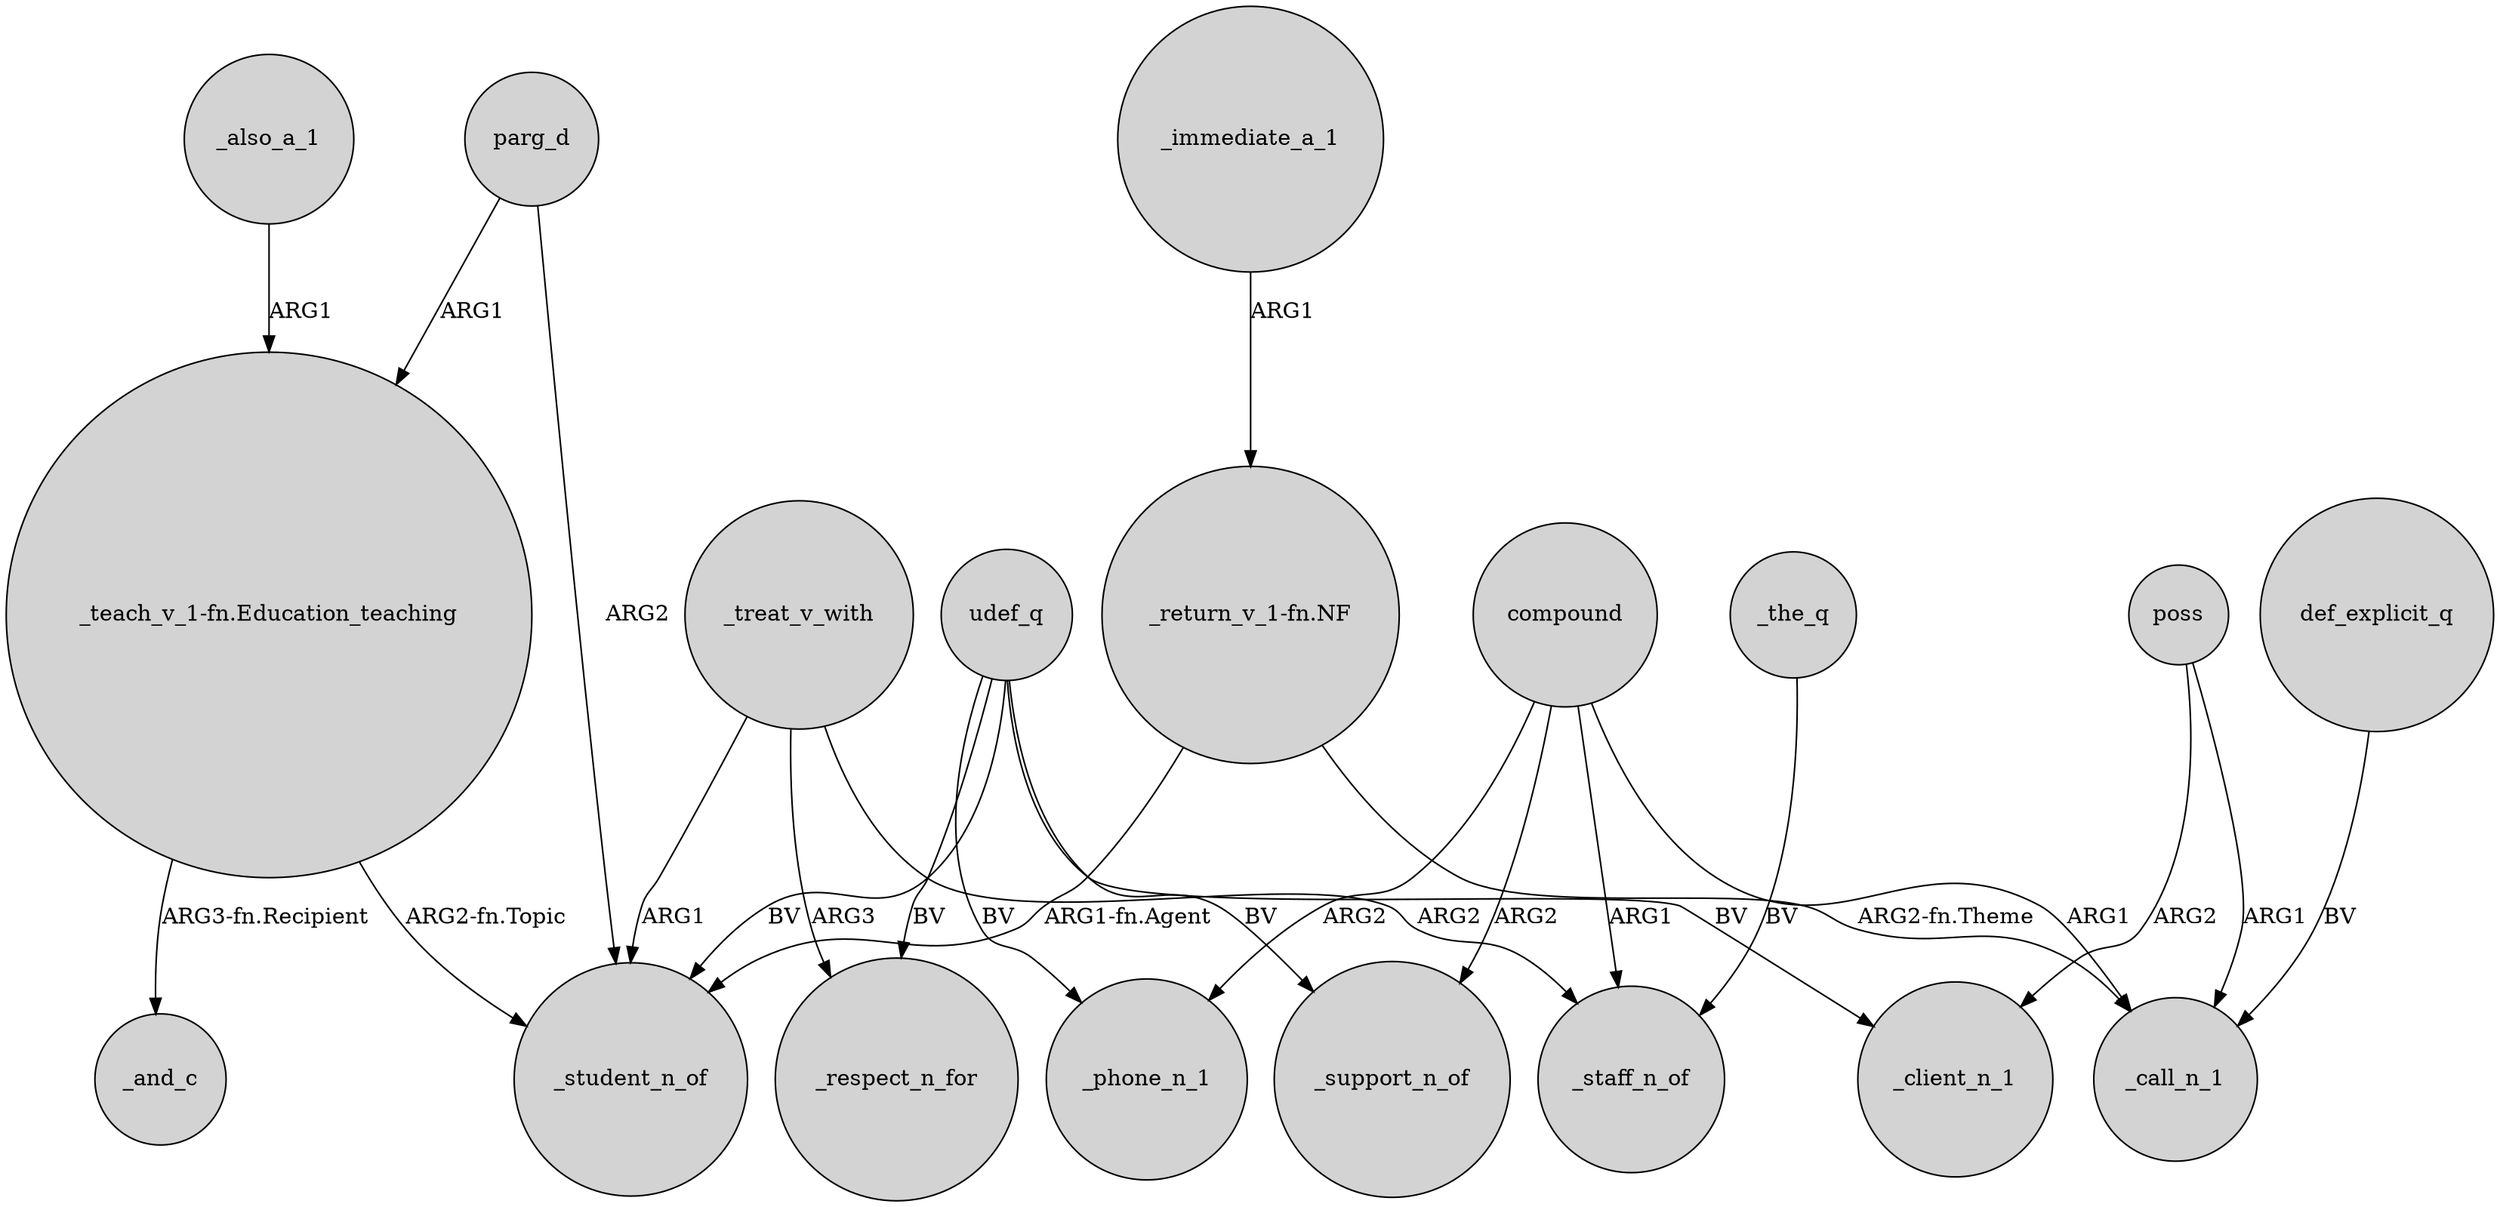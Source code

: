 digraph {
	node [shape=circle style=filled]
	"_teach_v_1-fn.Education_teaching" -> _and_c [label="ARG3-fn.Recipient"]
	"_teach_v_1-fn.Education_teaching" -> _student_n_of [label="ARG2-fn.Topic"]
	compound -> _support_n_of [label=ARG2]
	udef_q -> _student_n_of [label=BV]
	udef_q -> _respect_n_for [label=BV]
	"_return_v_1-fn.NF" -> _student_n_of [label="ARG1-fn.Agent"]
	poss -> _call_n_1 [label=ARG1]
	_treat_v_with -> _staff_n_of [label=ARG2]
	compound -> _phone_n_1 [label=ARG2]
	poss -> _client_n_1 [label=ARG2]
	_also_a_1 -> "_teach_v_1-fn.Education_teaching" [label=ARG1]
	def_explicit_q -> _call_n_1 [label=BV]
	parg_d -> "_teach_v_1-fn.Education_teaching" [label=ARG1]
	_treat_v_with -> _student_n_of [label=ARG1]
	compound -> _staff_n_of [label=ARG1]
	udef_q -> _client_n_1 [label=BV]
	"_return_v_1-fn.NF" -> _call_n_1 [label="ARG2-fn.Theme"]
	udef_q -> _support_n_of [label=BV]
	compound -> _call_n_1 [label=ARG1]
	_immediate_a_1 -> "_return_v_1-fn.NF" [label=ARG1]
	udef_q -> _phone_n_1 [label=BV]
	_treat_v_with -> _respect_n_for [label=ARG3]
	_the_q -> _staff_n_of [label=BV]
	parg_d -> _student_n_of [label=ARG2]
}
